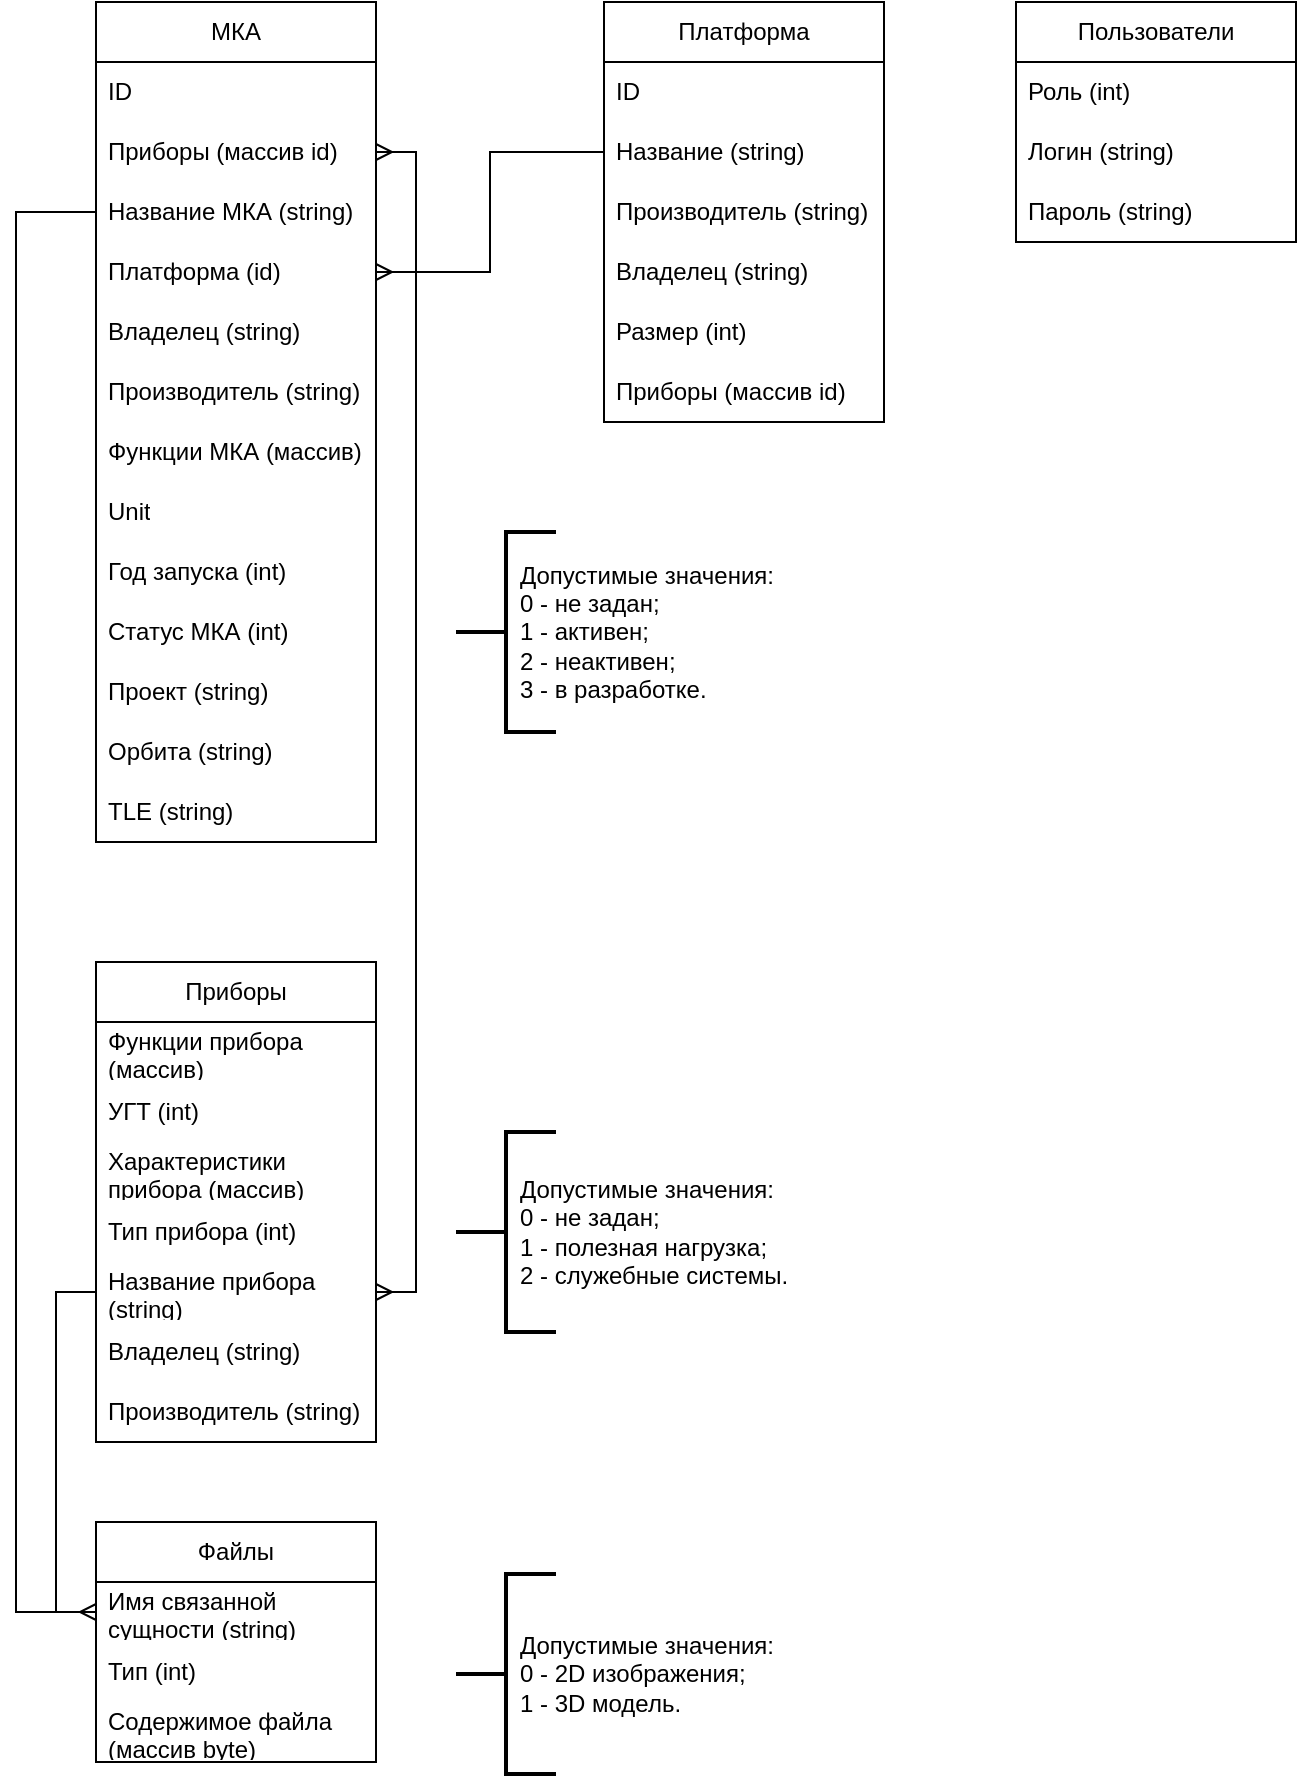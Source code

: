 <mxfile version="22.1.3" type="github">
  <diagram name="Страница — 1" id="u0If65epoGPVOkpM8sDl">
    <mxGraphModel dx="1434" dy="790" grid="1" gridSize="10" guides="1" tooltips="1" connect="1" arrows="1" fold="1" page="1" pageScale="1" pageWidth="827" pageHeight="1169" math="0" shadow="0">
      <root>
        <mxCell id="0" />
        <mxCell id="1" parent="0" />
        <mxCell id="COD7ujCJu2572CQKC2mf-1" value="МКА" style="swimlane;fontStyle=0;childLayout=stackLayout;horizontal=1;startSize=30;horizontalStack=0;resizeParent=1;resizeParentMax=0;resizeLast=0;collapsible=1;marginBottom=0;whiteSpace=wrap;html=1;" vertex="1" parent="1">
          <mxGeometry x="160" y="40" width="140" height="420" as="geometry" />
        </mxCell>
        <mxCell id="COD7ujCJu2572CQKC2mf-2" value="ID" style="text;strokeColor=none;fillColor=none;align=left;verticalAlign=middle;spacingLeft=4;spacingRight=4;overflow=hidden;points=[[0,0.5],[1,0.5]];portConstraint=eastwest;rotatable=0;whiteSpace=wrap;html=1;" vertex="1" parent="COD7ujCJu2572CQKC2mf-1">
          <mxGeometry y="30" width="140" height="30" as="geometry" />
        </mxCell>
        <mxCell id="COD7ujCJu2572CQKC2mf-3" value="Приборы (массив id)" style="text;strokeColor=none;fillColor=none;align=left;verticalAlign=middle;spacingLeft=4;spacingRight=4;overflow=hidden;points=[[0,0.5],[1,0.5]];portConstraint=eastwest;rotatable=0;whiteSpace=wrap;html=1;" vertex="1" parent="COD7ujCJu2572CQKC2mf-1">
          <mxGeometry y="60" width="140" height="30" as="geometry" />
        </mxCell>
        <mxCell id="COD7ujCJu2572CQKC2mf-4" value="Название МКА (string)" style="text;strokeColor=none;fillColor=none;align=left;verticalAlign=middle;spacingLeft=4;spacingRight=4;overflow=hidden;points=[[0,0.5],[1,0.5]];portConstraint=eastwest;rotatable=0;whiteSpace=wrap;html=1;" vertex="1" parent="COD7ujCJu2572CQKC2mf-1">
          <mxGeometry y="90" width="140" height="30" as="geometry" />
        </mxCell>
        <mxCell id="COD7ujCJu2572CQKC2mf-9" value="Платформа (id)" style="text;strokeColor=none;fillColor=none;align=left;verticalAlign=middle;spacingLeft=4;spacingRight=4;overflow=hidden;points=[[0,0.5],[1,0.5]];portConstraint=eastwest;rotatable=0;whiteSpace=wrap;html=1;" vertex="1" parent="COD7ujCJu2572CQKC2mf-1">
          <mxGeometry y="120" width="140" height="30" as="geometry" />
        </mxCell>
        <mxCell id="COD7ujCJu2572CQKC2mf-14" value="Владелец (string)" style="text;strokeColor=none;fillColor=none;align=left;verticalAlign=middle;spacingLeft=4;spacingRight=4;overflow=hidden;points=[[0,0.5],[1,0.5]];portConstraint=eastwest;rotatable=0;whiteSpace=wrap;html=1;" vertex="1" parent="COD7ujCJu2572CQKC2mf-1">
          <mxGeometry y="150" width="140" height="30" as="geometry" />
        </mxCell>
        <mxCell id="COD7ujCJu2572CQKC2mf-15" value="Производитель (string)" style="text;strokeColor=none;fillColor=none;align=left;verticalAlign=middle;spacingLeft=4;spacingRight=4;overflow=hidden;points=[[0,0.5],[1,0.5]];portConstraint=eastwest;rotatable=0;whiteSpace=wrap;html=1;" vertex="1" parent="COD7ujCJu2572CQKC2mf-1">
          <mxGeometry y="180" width="140" height="30" as="geometry" />
        </mxCell>
        <mxCell id="COD7ujCJu2572CQKC2mf-17" value="Функции МКА (массив)" style="text;strokeColor=none;fillColor=none;align=left;verticalAlign=middle;spacingLeft=4;spacingRight=4;overflow=hidden;points=[[0,0.5],[1,0.5]];portConstraint=eastwest;rotatable=0;whiteSpace=wrap;html=1;" vertex="1" parent="COD7ujCJu2572CQKC2mf-1">
          <mxGeometry y="210" width="140" height="30" as="geometry" />
        </mxCell>
        <mxCell id="COD7ujCJu2572CQKC2mf-18" value="Unit" style="text;strokeColor=none;fillColor=none;align=left;verticalAlign=middle;spacingLeft=4;spacingRight=4;overflow=hidden;points=[[0,0.5],[1,0.5]];portConstraint=eastwest;rotatable=0;whiteSpace=wrap;html=1;" vertex="1" parent="COD7ujCJu2572CQKC2mf-1">
          <mxGeometry y="240" width="140" height="30" as="geometry" />
        </mxCell>
        <mxCell id="COD7ujCJu2572CQKC2mf-13" value="Год запуска (int)" style="text;strokeColor=none;fillColor=none;align=left;verticalAlign=middle;spacingLeft=4;spacingRight=4;overflow=hidden;points=[[0,0.5],[1,0.5]];portConstraint=eastwest;rotatable=0;whiteSpace=wrap;html=1;" vertex="1" parent="COD7ujCJu2572CQKC2mf-1">
          <mxGeometry y="270" width="140" height="30" as="geometry" />
        </mxCell>
        <mxCell id="COD7ujCJu2572CQKC2mf-12" value="Статус МКА (int)" style="text;strokeColor=none;fillColor=none;align=left;verticalAlign=middle;spacingLeft=4;spacingRight=4;overflow=hidden;points=[[0,0.5],[1,0.5]];portConstraint=eastwest;rotatable=0;whiteSpace=wrap;html=1;" vertex="1" parent="COD7ujCJu2572CQKC2mf-1">
          <mxGeometry y="300" width="140" height="30" as="geometry" />
        </mxCell>
        <mxCell id="COD7ujCJu2572CQKC2mf-16" value="Проект (string)" style="text;strokeColor=none;fillColor=none;align=left;verticalAlign=middle;spacingLeft=4;spacingRight=4;overflow=hidden;points=[[0,0.5],[1,0.5]];portConstraint=eastwest;rotatable=0;whiteSpace=wrap;html=1;" vertex="1" parent="COD7ujCJu2572CQKC2mf-1">
          <mxGeometry y="330" width="140" height="30" as="geometry" />
        </mxCell>
        <mxCell id="COD7ujCJu2572CQKC2mf-11" value="Орбита (string)" style="text;strokeColor=none;fillColor=none;align=left;verticalAlign=middle;spacingLeft=4;spacingRight=4;overflow=hidden;points=[[0,0.5],[1,0.5]];portConstraint=eastwest;rotatable=0;whiteSpace=wrap;html=1;" vertex="1" parent="COD7ujCJu2572CQKC2mf-1">
          <mxGeometry y="360" width="140" height="30" as="geometry" />
        </mxCell>
        <mxCell id="COD7ujCJu2572CQKC2mf-10" value="TLE (string)" style="text;strokeColor=none;fillColor=none;align=left;verticalAlign=middle;spacingLeft=4;spacingRight=4;overflow=hidden;points=[[0,0.5],[1,0.5]];portConstraint=eastwest;rotatable=0;whiteSpace=wrap;html=1;" vertex="1" parent="COD7ujCJu2572CQKC2mf-1">
          <mxGeometry y="390" width="140" height="30" as="geometry" />
        </mxCell>
        <mxCell id="COD7ujCJu2572CQKC2mf-19" value="Приборы" style="swimlane;fontStyle=0;childLayout=stackLayout;horizontal=1;startSize=30;horizontalStack=0;resizeParent=1;resizeParentMax=0;resizeLast=0;collapsible=1;marginBottom=0;whiteSpace=wrap;html=1;" vertex="1" parent="1">
          <mxGeometry x="160" y="520" width="140" height="240" as="geometry" />
        </mxCell>
        <mxCell id="COD7ujCJu2572CQKC2mf-20" value="Функции прибора (массив)" style="text;strokeColor=none;fillColor=none;align=left;verticalAlign=middle;spacingLeft=4;spacingRight=4;overflow=hidden;points=[[0,0.5],[1,0.5]];portConstraint=eastwest;rotatable=0;whiteSpace=wrap;html=1;" vertex="1" parent="COD7ujCJu2572CQKC2mf-19">
          <mxGeometry y="30" width="140" height="30" as="geometry" />
        </mxCell>
        <mxCell id="COD7ujCJu2572CQKC2mf-21" value="УГТ (int)" style="text;strokeColor=none;fillColor=none;align=left;verticalAlign=middle;spacingLeft=4;spacingRight=4;overflow=hidden;points=[[0,0.5],[1,0.5]];portConstraint=eastwest;rotatable=0;whiteSpace=wrap;html=1;" vertex="1" parent="COD7ujCJu2572CQKC2mf-19">
          <mxGeometry y="60" width="140" height="30" as="geometry" />
        </mxCell>
        <mxCell id="COD7ujCJu2572CQKC2mf-22" value="Характеристики прибора (массив)" style="text;strokeColor=none;fillColor=none;align=left;verticalAlign=middle;spacingLeft=4;spacingRight=4;overflow=hidden;points=[[0,0.5],[1,0.5]];portConstraint=eastwest;rotatable=0;whiteSpace=wrap;html=1;" vertex="1" parent="COD7ujCJu2572CQKC2mf-19">
          <mxGeometry y="90" width="140" height="30" as="geometry" />
        </mxCell>
        <mxCell id="COD7ujCJu2572CQKC2mf-23" value="Тип прибора (int)" style="text;strokeColor=none;fillColor=none;align=left;verticalAlign=middle;spacingLeft=4;spacingRight=4;overflow=hidden;points=[[0,0.5],[1,0.5]];portConstraint=eastwest;rotatable=0;whiteSpace=wrap;html=1;" vertex="1" parent="COD7ujCJu2572CQKC2mf-19">
          <mxGeometry y="120" width="140" height="30" as="geometry" />
        </mxCell>
        <mxCell id="COD7ujCJu2572CQKC2mf-24" value="Название прибора (string)" style="text;strokeColor=none;fillColor=none;align=left;verticalAlign=middle;spacingLeft=4;spacingRight=4;overflow=hidden;points=[[0,0.5],[1,0.5]];portConstraint=eastwest;rotatable=0;whiteSpace=wrap;html=1;" vertex="1" parent="COD7ujCJu2572CQKC2mf-19">
          <mxGeometry y="150" width="140" height="30" as="geometry" />
        </mxCell>
        <mxCell id="COD7ujCJu2572CQKC2mf-25" value="Владелец (string)" style="text;strokeColor=none;fillColor=none;align=left;verticalAlign=middle;spacingLeft=4;spacingRight=4;overflow=hidden;points=[[0,0.5],[1,0.5]];portConstraint=eastwest;rotatable=0;whiteSpace=wrap;html=1;" vertex="1" parent="COD7ujCJu2572CQKC2mf-19">
          <mxGeometry y="180" width="140" height="30" as="geometry" />
        </mxCell>
        <mxCell id="COD7ujCJu2572CQKC2mf-26" value="Производитель (string)" style="text;strokeColor=none;fillColor=none;align=left;verticalAlign=middle;spacingLeft=4;spacingRight=4;overflow=hidden;points=[[0,0.5],[1,0.5]];portConstraint=eastwest;rotatable=0;whiteSpace=wrap;html=1;" vertex="1" parent="COD7ujCJu2572CQKC2mf-19">
          <mxGeometry y="210" width="140" height="30" as="geometry" />
        </mxCell>
        <mxCell id="COD7ujCJu2572CQKC2mf-27" value="Файлы" style="swimlane;fontStyle=0;childLayout=stackLayout;horizontal=1;startSize=30;horizontalStack=0;resizeParent=1;resizeParentMax=0;resizeLast=0;collapsible=1;marginBottom=0;whiteSpace=wrap;html=1;" vertex="1" parent="1">
          <mxGeometry x="160" y="800" width="140" height="120" as="geometry" />
        </mxCell>
        <mxCell id="COD7ujCJu2572CQKC2mf-28" value="Имя связанной сущности (string)" style="text;strokeColor=none;fillColor=none;align=left;verticalAlign=middle;spacingLeft=4;spacingRight=4;overflow=hidden;points=[[0,0.5],[1,0.5]];portConstraint=eastwest;rotatable=0;whiteSpace=wrap;html=1;" vertex="1" parent="COD7ujCJu2572CQKC2mf-27">
          <mxGeometry y="30" width="140" height="30" as="geometry" />
        </mxCell>
        <mxCell id="COD7ujCJu2572CQKC2mf-29" value="Тип (int)" style="text;strokeColor=none;fillColor=none;align=left;verticalAlign=middle;spacingLeft=4;spacingRight=4;overflow=hidden;points=[[0,0.5],[1,0.5]];portConstraint=eastwest;rotatable=0;whiteSpace=wrap;html=1;" vertex="1" parent="COD7ujCJu2572CQKC2mf-27">
          <mxGeometry y="60" width="140" height="30" as="geometry" />
        </mxCell>
        <mxCell id="COD7ujCJu2572CQKC2mf-30" value="Содержимое файла (массив byte)" style="text;strokeColor=none;fillColor=none;align=left;verticalAlign=middle;spacingLeft=4;spacingRight=4;overflow=hidden;points=[[0,0.5],[1,0.5]];portConstraint=eastwest;rotatable=0;whiteSpace=wrap;html=1;" vertex="1" parent="COD7ujCJu2572CQKC2mf-27">
          <mxGeometry y="90" width="140" height="30" as="geometry" />
        </mxCell>
        <mxCell id="COD7ujCJu2572CQKC2mf-31" value="Платформа" style="swimlane;fontStyle=0;childLayout=stackLayout;horizontal=1;startSize=30;horizontalStack=0;resizeParent=1;resizeParentMax=0;resizeLast=0;collapsible=1;marginBottom=0;whiteSpace=wrap;html=1;" vertex="1" parent="1">
          <mxGeometry x="414" y="40" width="140" height="210" as="geometry" />
        </mxCell>
        <mxCell id="COD7ujCJu2572CQKC2mf-32" value="ID" style="text;strokeColor=none;fillColor=none;align=left;verticalAlign=middle;spacingLeft=4;spacingRight=4;overflow=hidden;points=[[0,0.5],[1,0.5]];portConstraint=eastwest;rotatable=0;whiteSpace=wrap;html=1;" vertex="1" parent="COD7ujCJu2572CQKC2mf-31">
          <mxGeometry y="30" width="140" height="30" as="geometry" />
        </mxCell>
        <mxCell id="COD7ujCJu2572CQKC2mf-33" value="Название (string)" style="text;strokeColor=none;fillColor=none;align=left;verticalAlign=middle;spacingLeft=4;spacingRight=4;overflow=hidden;points=[[0,0.5],[1,0.5]];portConstraint=eastwest;rotatable=0;whiteSpace=wrap;html=1;" vertex="1" parent="COD7ujCJu2572CQKC2mf-31">
          <mxGeometry y="60" width="140" height="30" as="geometry" />
        </mxCell>
        <mxCell id="COD7ujCJu2572CQKC2mf-35" value="Производитель (string)" style="text;strokeColor=none;fillColor=none;align=left;verticalAlign=middle;spacingLeft=4;spacingRight=4;overflow=hidden;points=[[0,0.5],[1,0.5]];portConstraint=eastwest;rotatable=0;whiteSpace=wrap;html=1;" vertex="1" parent="COD7ujCJu2572CQKC2mf-31">
          <mxGeometry y="90" width="140" height="30" as="geometry" />
        </mxCell>
        <mxCell id="COD7ujCJu2572CQKC2mf-34" value="Владелец (string)" style="text;strokeColor=none;fillColor=none;align=left;verticalAlign=middle;spacingLeft=4;spacingRight=4;overflow=hidden;points=[[0,0.5],[1,0.5]];portConstraint=eastwest;rotatable=0;whiteSpace=wrap;html=1;" vertex="1" parent="COD7ujCJu2572CQKC2mf-31">
          <mxGeometry y="120" width="140" height="30" as="geometry" />
        </mxCell>
        <mxCell id="COD7ujCJu2572CQKC2mf-36" value="Размер (int)" style="text;strokeColor=none;fillColor=none;align=left;verticalAlign=middle;spacingLeft=4;spacingRight=4;overflow=hidden;points=[[0,0.5],[1,0.5]];portConstraint=eastwest;rotatable=0;whiteSpace=wrap;html=1;" vertex="1" parent="COD7ujCJu2572CQKC2mf-31">
          <mxGeometry y="150" width="140" height="30" as="geometry" />
        </mxCell>
        <mxCell id="COD7ujCJu2572CQKC2mf-37" value="Приборы (массив id)" style="text;strokeColor=none;fillColor=none;align=left;verticalAlign=middle;spacingLeft=4;spacingRight=4;overflow=hidden;points=[[0,0.5],[1,0.5]];portConstraint=eastwest;rotatable=0;whiteSpace=wrap;html=1;" vertex="1" parent="COD7ujCJu2572CQKC2mf-31">
          <mxGeometry y="180" width="140" height="30" as="geometry" />
        </mxCell>
        <mxCell id="COD7ujCJu2572CQKC2mf-38" style="edgeStyle=orthogonalEdgeStyle;rounded=0;orthogonalLoop=1;jettySize=auto;html=1;entryX=1;entryY=0.5;entryDx=0;entryDy=0;startArrow=none;startFill=0;endArrow=ERmany;endFill=0;" edge="1" parent="1" source="COD7ujCJu2572CQKC2mf-33" target="COD7ujCJu2572CQKC2mf-9">
          <mxGeometry relative="1" as="geometry" />
        </mxCell>
        <mxCell id="COD7ujCJu2572CQKC2mf-39" style="edgeStyle=orthogonalEdgeStyle;rounded=0;orthogonalLoop=1;jettySize=auto;html=1;entryX=1;entryY=0.5;entryDx=0;entryDy=0;startArrow=ERmany;startFill=0;endArrow=ERmany;endFill=0;" edge="1" parent="1" source="COD7ujCJu2572CQKC2mf-24" target="COD7ujCJu2572CQKC2mf-3">
          <mxGeometry relative="1" as="geometry">
            <Array as="points">
              <mxPoint x="320" y="685" />
              <mxPoint x="320" y="115" />
            </Array>
          </mxGeometry>
        </mxCell>
        <mxCell id="COD7ujCJu2572CQKC2mf-40" style="edgeStyle=orthogonalEdgeStyle;rounded=0;orthogonalLoop=1;jettySize=auto;html=1;entryX=0;entryY=0.5;entryDx=0;entryDy=0;endArrow=none;endFill=0;startArrow=ERmany;startFill=0;" edge="1" parent="1" source="COD7ujCJu2572CQKC2mf-28" target="COD7ujCJu2572CQKC2mf-4">
          <mxGeometry relative="1" as="geometry">
            <Array as="points">
              <mxPoint x="120" y="845" />
              <mxPoint x="120" y="145" />
            </Array>
          </mxGeometry>
        </mxCell>
        <mxCell id="COD7ujCJu2572CQKC2mf-41" style="edgeStyle=orthogonalEdgeStyle;rounded=0;orthogonalLoop=1;jettySize=auto;html=1;exitX=0;exitY=0.5;exitDx=0;exitDy=0;entryX=0;entryY=0.5;entryDx=0;entryDy=0;endArrow=none;endFill=0;" edge="1" parent="1" source="COD7ujCJu2572CQKC2mf-28" target="COD7ujCJu2572CQKC2mf-24">
          <mxGeometry relative="1" as="geometry" />
        </mxCell>
        <mxCell id="COD7ujCJu2572CQKC2mf-42" value="Пользователи" style="swimlane;fontStyle=0;childLayout=stackLayout;horizontal=1;startSize=30;horizontalStack=0;resizeParent=1;resizeParentMax=0;resizeLast=0;collapsible=1;marginBottom=0;whiteSpace=wrap;html=1;" vertex="1" parent="1">
          <mxGeometry x="620" y="40" width="140" height="120" as="geometry" />
        </mxCell>
        <mxCell id="COD7ujCJu2572CQKC2mf-43" value="Роль (int)" style="text;strokeColor=none;fillColor=none;align=left;verticalAlign=middle;spacingLeft=4;spacingRight=4;overflow=hidden;points=[[0,0.5],[1,0.5]];portConstraint=eastwest;rotatable=0;whiteSpace=wrap;html=1;" vertex="1" parent="COD7ujCJu2572CQKC2mf-42">
          <mxGeometry y="30" width="140" height="30" as="geometry" />
        </mxCell>
        <mxCell id="COD7ujCJu2572CQKC2mf-44" value="Логин (string)&amp;nbsp;" style="text;strokeColor=none;fillColor=none;align=left;verticalAlign=middle;spacingLeft=4;spacingRight=4;overflow=hidden;points=[[0,0.5],[1,0.5]];portConstraint=eastwest;rotatable=0;whiteSpace=wrap;html=1;" vertex="1" parent="COD7ujCJu2572CQKC2mf-42">
          <mxGeometry y="60" width="140" height="30" as="geometry" />
        </mxCell>
        <mxCell id="COD7ujCJu2572CQKC2mf-45" value="Пароль (string)" style="text;strokeColor=none;fillColor=none;align=left;verticalAlign=middle;spacingLeft=4;spacingRight=4;overflow=hidden;points=[[0,0.5],[1,0.5]];portConstraint=eastwest;rotatable=0;whiteSpace=wrap;html=1;" vertex="1" parent="COD7ujCJu2572CQKC2mf-42">
          <mxGeometry y="90" width="140" height="30" as="geometry" />
        </mxCell>
        <mxCell id="COD7ujCJu2572CQKC2mf-46" value="" style="strokeWidth=2;html=1;shape=mxgraph.flowchart.annotation_2;align=left;labelPosition=right;pointerEvents=1;" vertex="1" parent="1">
          <mxGeometry x="340" y="605" width="50" height="100" as="geometry" />
        </mxCell>
        <mxCell id="COD7ujCJu2572CQKC2mf-47" value="" style="strokeWidth=2;html=1;shape=mxgraph.flowchart.annotation_2;align=left;labelPosition=right;pointerEvents=1;" vertex="1" parent="1">
          <mxGeometry x="340" y="305" width="50" height="100" as="geometry" />
        </mxCell>
        <mxCell id="COD7ujCJu2572CQKC2mf-48" value="" style="strokeWidth=2;html=1;shape=mxgraph.flowchart.annotation_2;align=left;labelPosition=right;pointerEvents=1;" vertex="1" parent="1">
          <mxGeometry x="340" y="826" width="50" height="100" as="geometry" />
        </mxCell>
        <mxCell id="COD7ujCJu2572CQKC2mf-49" value="Допустимые значения:&lt;br&gt;0 - не задан;&lt;br&gt;1 - активен;&lt;br&gt;2 - неактивен;&lt;br&gt;3 - в разработке." style="text;html=1;strokeColor=none;fillColor=none;align=left;verticalAlign=middle;whiteSpace=wrap;rounded=0;" vertex="1" parent="1">
          <mxGeometry x="370" y="310" width="130" height="90" as="geometry" />
        </mxCell>
        <mxCell id="COD7ujCJu2572CQKC2mf-51" value="Допустимые значения:&lt;br&gt;0 - не задан;&lt;br&gt;1 - полезная нагрузка;&lt;br&gt;2 - служебные системы." style="text;html=1;strokeColor=none;fillColor=none;align=left;verticalAlign=middle;whiteSpace=wrap;rounded=0;" vertex="1" parent="1">
          <mxGeometry x="370" y="610" width="140" height="90" as="geometry" />
        </mxCell>
        <mxCell id="COD7ujCJu2572CQKC2mf-52" value="Допустимые значения:&lt;br&gt;0 - 2D изображения;&lt;br&gt;1 - 3D модель." style="text;html=1;strokeColor=none;fillColor=none;align=left;verticalAlign=middle;whiteSpace=wrap;rounded=0;" vertex="1" parent="1">
          <mxGeometry x="370" y="831" width="140" height="90" as="geometry" />
        </mxCell>
      </root>
    </mxGraphModel>
  </diagram>
</mxfile>
